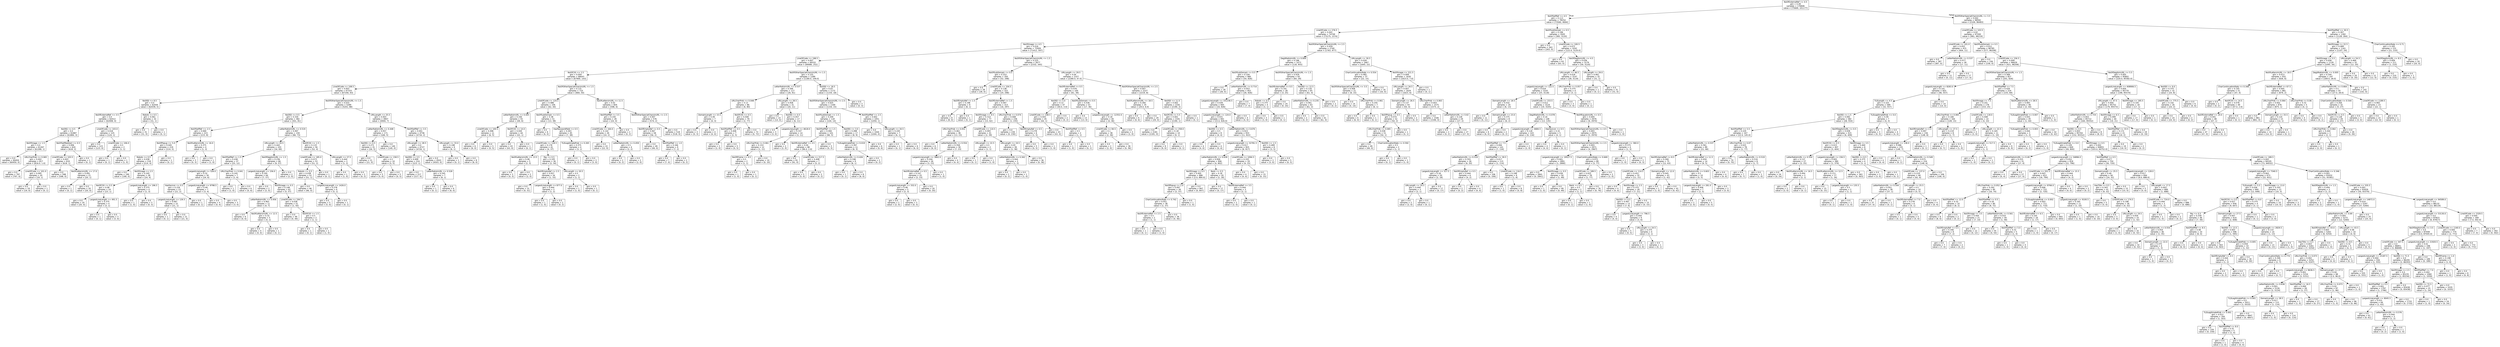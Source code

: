 digraph Tree {
node [shape=box, fontname="helvetica"] ;
edge [fontname="helvetica"] ;
0 [label="NoOfExternalRef <= 4.5\ngini = 0.49\nsamples = 176846\nvalue = [75669, 101177]"] ;
1 [label="NoOfSelfRef <= 4.5\ngini = 0.113\nsamples = 78254\nvalue = [73560, 4694]"] ;
0 -> 1 [labeldistance=2.5, labelangle=45, headlabel="True"] ;
2 [label="LineOfCode <= 276.5\ngini = 0.041\nsamples = 74749\nvalue = [73175, 1574]"] ;
1 -> 2 ;
3 [label="NoOfImage <= 4.5\ngini = 0.016\nsamples = 72009\nvalue = [71412, 597]"] ;
2 -> 3 ;
4 [label="LineOfCode <= 198.5\ngini = 0.007\nsamples = 69332\nvalue = [69080, 252]"] ;
3 -> 4 ;
5 [label="NoOfCSS <= 2.5\ngini = 0.004\nsamples = 68043\nvalue = [67900, 143]"] ;
4 -> 5 ;
6 [label="LineOfCode <= 108.5\ngini = 0.003\nsamples = 67333\nvalue = [67240, 93]"] ;
5 -> 6 ;
7 [label="NoOfJS <= 8.5\ngini = 0.0\nsamples = 62044\nvalue = [62039, 5]"] ;
6 -> 7 ;
8 [label="NoOfExternalRef <= 3.5\ngini = 0.0\nsamples = 62012\nvalue = [62008, 4]"] ;
7 -> 8 ;
9 [label="NoOfJS <= 4.5\ngini = 0.0\nsamples = 61887\nvalue = [61884, 3]"] ;
8 -> 9 ;
10 [label="NoOfImage <= 1.5\ngini = 0.0\nsamples = 61267\nvalue = [61266, 1]"] ;
9 -> 10 ;
11 [label="gini = 0.0\nsamples = 60450\nvalue = [60450, 0]"] ;
10 -> 11 ;
12 [label="URLCharProb <= 0.065\ngini = 0.002\nsamples = 817\nvalue = [816.0, 1.0]"] ;
10 -> 12 ;
13 [label="gini = 0.0\nsamples = 797\nvalue = [797, 0]"] ;
12 -> 13 ;
14 [label="LineOfCode <= 101.0\ngini = 0.095\nsamples = 20\nvalue = [19, 1]"] ;
12 -> 14 ;
15 [label="gini = 0.0\nsamples = 19\nvalue = [19, 0]"] ;
14 -> 15 ;
16 [label="gini = 0.0\nsamples = 1\nvalue = [0, 1]"] ;
14 -> 16 ;
17 [label="NoOfSelfRedirect <= 0.5\ngini = 0.006\nsamples = 620\nvalue = [618, 2]"] ;
9 -> 17 ;
18 [label="LineOfCode <= 103.5\ngini = 0.003\nsamples = 619\nvalue = [618, 1]"] ;
17 -> 18 ;
19 [label="gini = 0.0\nsamples = 598\nvalue = [598, 0]"] ;
18 -> 19 ;
20 [label="NoOfLettersInURL <= 17.0\ngini = 0.091\nsamples = 21\nvalue = [20, 1]"] ;
18 -> 20 ;
21 [label="gini = 0.0\nsamples = 1\nvalue = [0, 1]"] ;
20 -> 21 ;
22 [label="gini = 0.0\nsamples = 20\nvalue = [20, 0]"] ;
20 -> 22 ;
23 [label="gini = 0.0\nsamples = 1\nvalue = [0, 1]"] ;
17 -> 23 ;
24 [label="LineOfCode <= 103.0\ngini = 0.016\nsamples = 125\nvalue = [124, 1]"] ;
8 -> 24 ;
25 [label="gini = 0.0\nsamples = 123\nvalue = [123, 0]"] ;
24 -> 25 ;
26 [label="LineOfCode <= 106.0\ngini = 0.5\nsamples = 2\nvalue = [1, 1]"] ;
24 -> 26 ;
27 [label="gini = 0.0\nsamples = 1\nvalue = [0, 1]"] ;
26 -> 27 ;
28 [label="gini = 0.0\nsamples = 1\nvalue = [1, 0]"] ;
26 -> 28 ;
29 [label="Robots <= 0.5\ngini = 0.061\nsamples = 32\nvalue = [31, 1]"] ;
7 -> 29 ;
30 [label="gini = 0.0\nsamples = 31\nvalue = [31, 0]"] ;
29 -> 30 ;
31 [label="gini = 0.0\nsamples = 1\nvalue = [0, 1]"] ;
29 -> 31 ;
32 [label="NoOfOtherSpecialCharsInURL <= 1.5\ngini = 0.033\nsamples = 5289\nvalue = [5201, 88]"] ;
6 -> 32 ;
33 [label="NoOfJS <= 0.5\ngini = 0.334\nsamples = 382\nvalue = [301, 81]"] ;
32 -> 33 ;
34 [label="NoOfSelfRef <= 2.5\ngini = 0.069\nsamples = 223\nvalue = [215, 8]"] ;
33 -> 34 ;
35 [label="NoOfPopup <= 5.0\ngini = 0.045\nsamples = 219\nvalue = [214, 5]"] ;
34 -> 35 ;
36 [label="Robots <= 0.5\ngini = 0.036\nsamples = 218\nvalue = [214, 4]"] ;
35 -> 36 ;
37 [label="gini = 0.0\nsamples = 190\nvalue = [190, 0]"] ;
36 -> 37 ;
38 [label="NoOfImage <= 2.5\ngini = 0.245\nsamples = 28\nvalue = [24, 4]"] ;
36 -> 38 ;
39 [label="NoOfCSS <= 0.5\ngini = 0.08\nsamples = 24\nvalue = [23, 1]"] ;
38 -> 39 ;
40 [label="gini = 0.0\nsamples = 20\nvalue = [20, 0]"] ;
39 -> 40 ;
41 [label="LargestLineLength <= 491.5\ngini = 0.375\nsamples = 4\nvalue = [3, 1]"] ;
39 -> 41 ;
42 [label="gini = 0.0\nsamples = 1\nvalue = [0, 1]"] ;
41 -> 42 ;
43 [label="gini = 0.0\nsamples = 3\nvalue = [3, 0]"] ;
41 -> 43 ;
44 [label="LargestLineLength <= 196.5\ngini = 0.375\nsamples = 4\nvalue = [1, 3]"] ;
38 -> 44 ;
45 [label="gini = 0.0\nsamples = 1\nvalue = [1, 0]"] ;
44 -> 45 ;
46 [label="gini = 0.0\nsamples = 3\nvalue = [0, 3]"] ;
44 -> 46 ;
47 [label="gini = 0.0\nsamples = 1\nvalue = [0, 1]"] ;
35 -> 47 ;
48 [label="NoOfLettersInURL <= 16.0\ngini = 0.375\nsamples = 4\nvalue = [1, 3]"] ;
34 -> 48 ;
49 [label="gini = 0.0\nsamples = 3\nvalue = [0, 3]"] ;
48 -> 49 ;
50 [label="gini = 0.0\nsamples = 1\nvalue = [1, 0]"] ;
48 -> 50 ;
51 [label="LetterRatioInURL <= 0.519\ngini = 0.497\nsamples = 159\nvalue = [86, 73]"] ;
33 -> 51 ;
52 [label="URLLength <= 20.5\ngini = 0.442\nsamples = 103\nvalue = [34, 69]"] ;
51 -> 52 ;
53 [label="NoOfSelfRef <= 1.5\ngini = 0.438\nsamples = 37\nvalue = [25, 12]"] ;
52 -> 53 ;
54 [label="LargestLineLength <= 526.0\ngini = 0.32\nsamples = 30\nvalue = [24, 6]"] ;
53 -> 54 ;
55 [label="HasFavicon <= 0.5\ngini = 0.159\nsamples = 23\nvalue = [21, 2]"] ;
54 -> 55 ;
56 [label="LargestLineLength <= 126.5\ngini = 0.087\nsamples = 22\nvalue = [21, 1]"] ;
55 -> 56 ;
57 [label="gini = 0.0\nsamples = 1\nvalue = [0, 1]"] ;
56 -> 57 ;
58 [label="gini = 0.0\nsamples = 21\nvalue = [21, 0]"] ;
56 -> 58 ;
59 [label="gini = 0.0\nsamples = 1\nvalue = [0, 1]"] ;
55 -> 59 ;
60 [label="LargestLineLength <= 9798.5\ngini = 0.49\nsamples = 7\nvalue = [3, 4]"] ;
54 -> 60 ;
61 [label="gini = 0.0\nsamples = 4\nvalue = [0, 4]"] ;
60 -> 61 ;
62 [label="gini = 0.0\nsamples = 3\nvalue = [3, 0]"] ;
60 -> 62 ;
63 [label="URLCharProb <= 0.041\ngini = 0.245\nsamples = 7\nvalue = [1, 6]"] ;
53 -> 63 ;
64 [label="gini = 0.0\nsamples = 1\nvalue = [1, 0]"] ;
63 -> 64 ;
65 [label="gini = 0.0\nsamples = 6\nvalue = [0, 6]"] ;
63 -> 65 ;
66 [label="NoOfDegitsInURL <= 1.5\ngini = 0.236\nsamples = 66\nvalue = [9, 57]"] ;
52 -> 66 ;
67 [label="LargestLineLength <= 156.0\ngini = 0.195\nsamples = 64\nvalue = [7, 57]"] ;
66 -> 67 ;
68 [label="gini = 0.0\nsamples = 2\nvalue = [2, 0]"] ;
67 -> 68 ;
69 [label="NoOfImage <= 0.5\ngini = 0.148\nsamples = 62\nvalue = [5, 57]"] ;
67 -> 69 ;
70 [label="LetterRatioInURL <= 0.456\ngini = 0.463\nsamples = 11\nvalue = [4, 7]"] ;
69 -> 70 ;
71 [label="gini = 0.0\nsamples = 6\nvalue = [0, 6]"] ;
70 -> 71 ;
72 [label="NoOfLettersInURL <= 12.5\ngini = 0.32\nsamples = 5\nvalue = [4, 1]"] ;
70 -> 72 ;
73 [label="gini = 0.0\nsamples = 4\nvalue = [4, 0]"] ;
72 -> 73 ;
74 [label="gini = 0.0\nsamples = 1\nvalue = [0, 1]"] ;
72 -> 74 ;
75 [label="LineOfCode <= 194.5\ngini = 0.038\nsamples = 51\nvalue = [1, 50]"] ;
69 -> 75 ;
76 [label="gini = 0.0\nsamples = 49\nvalue = [0, 49]"] ;
75 -> 76 ;
77 [label="NoOfCSS <= 1.5\ngini = 0.5\nsamples = 2\nvalue = [1, 1]"] ;
75 -> 77 ;
78 [label="gini = 0.0\nsamples = 1\nvalue = [0, 1]"] ;
77 -> 78 ;
79 [label="gini = 0.0\nsamples = 1\nvalue = [1, 0]"] ;
77 -> 79 ;
80 [label="gini = 0.0\nsamples = 2\nvalue = [2, 0]"] ;
66 -> 80 ;
81 [label="NoOfCSS <= 1.5\ngini = 0.133\nsamples = 56\nvalue = [52, 4]"] ;
51 -> 81 ;
82 [label="LineOfCode <= 185.0\ngini = 0.073\nsamples = 53\nvalue = [51, 2]"] ;
81 -> 82 ;
83 [label="Robots <= 0.5\ngini = 0.038\nsamples = 52\nvalue = [51, 1]"] ;
82 -> 83 ;
84 [label="gini = 0.0\nsamples = 46\nvalue = [46, 0]"] ;
83 -> 84 ;
85 [label="LargestLineLength <= 1426.0\ngini = 0.278\nsamples = 6\nvalue = [5, 1]"] ;
83 -> 85 ;
86 [label="gini = 0.0\nsamples = 5\nvalue = [5, 0]"] ;
85 -> 86 ;
87 [label="gini = 0.0\nsamples = 1\nvalue = [0, 1]"] ;
85 -> 87 ;
88 [label="gini = 0.0\nsamples = 1\nvalue = [0, 1]"] ;
82 -> 88 ;
89 [label="URLLength <= 27.5\ngini = 0.444\nsamples = 3\nvalue = [1, 2]"] ;
81 -> 89 ;
90 [label="gini = 0.0\nsamples = 1\nvalue = [1, 0]"] ;
89 -> 90 ;
91 [label="gini = 0.0\nsamples = 2\nvalue = [0, 2]"] ;
89 -> 91 ;
92 [label="URLLength <= 25.5\ngini = 0.003\nsamples = 4907\nvalue = [4900, 7]"] ;
32 -> 92 ;
93 [label="LetterRatioInURL <= 0.448\ngini = 0.057\nsamples = 171\nvalue = [166, 5]"] ;
92 -> 93 ;
94 [label="NoOfJS <= 0.5\ngini = 0.271\nsamples = 31\nvalue = [26, 5]"] ;
93 -> 94 ;
95 [label="gini = 0.0\nsamples = 21\nvalue = [21, 0]"] ;
94 -> 95 ;
96 [label="LineOfCode <= 158.5\ngini = 0.5\nsamples = 10\nvalue = [5, 5]"] ;
94 -> 96 ;
97 [label="gini = 0.0\nsamples = 5\nvalue = [5, 0]"] ;
96 -> 97 ;
98 [label="gini = 0.0\nsamples = 5\nvalue = [0, 5]"] ;
96 -> 98 ;
99 [label="gini = 0.0\nsamples = 140\nvalue = [140, 0]"] ;
93 -> 99 ;
100 [label="NoOfSelfRef <= 3.5\ngini = 0.001\nsamples = 4736\nvalue = [4734, 2]"] ;
92 -> 100 ;
101 [label="URLLength <= 28.5\ngini = 0.0\nsamples = 4727\nvalue = [4726, 1]"] ;
100 -> 101 ;
102 [label="NoOfJS <= 3.5\ngini = 0.009\nsamples = 224\nvalue = [223, 1]"] ;
101 -> 102 ;
103 [label="gini = 0.0\nsamples = 217\nvalue = [217, 0]"] ;
102 -> 103 ;
104 [label="LetterRatioInURL <= 0.528\ngini = 0.245\nsamples = 7\nvalue = [6, 1]"] ;
102 -> 104 ;
105 [label="gini = 0.0\nsamples = 1\nvalue = [0, 1]"] ;
104 -> 105 ;
106 [label="gini = 0.0\nsamples = 6\nvalue = [6, 0]"] ;
104 -> 106 ;
107 [label="gini = 0.0\nsamples = 4503\nvalue = [4503, 0]"] ;
101 -> 107 ;
108 [label="URLLength <= 33.0\ngini = 0.198\nsamples = 9\nvalue = [8, 1]"] ;
100 -> 108 ;
109 [label="gini = 0.0\nsamples = 1\nvalue = [0, 1]"] ;
108 -> 109 ;
110 [label="gini = 0.0\nsamples = 8\nvalue = [8, 0]"] ;
108 -> 110 ;
111 [label="NoOfOtherSpecialCharsInURL <= 1.5\ngini = 0.131\nsamples = 710\nvalue = [660, 50]"] ;
5 -> 111 ;
112 [label="LineOfCode <= 124.5\ngini = 0.486\nsamples = 106\nvalue = [62, 44]"] ;
111 -> 112 ;
113 [label="LetterRatioInURL <= 0.445\ngini = 0.194\nsamples = 55\nvalue = [49, 6]"] ;
112 -> 113 ;
114 [label="LineOfCode <= 100.5\ngini = 0.496\nsamples = 11\nvalue = [6, 5]"] ;
113 -> 114 ;
115 [label="gini = 0.0\nsamples = 6\nvalue = [6, 0]"] ;
114 -> 115 ;
116 [label="gini = 0.0\nsamples = 5\nvalue = [0, 5]"] ;
114 -> 116 ;
117 [label="NoOfCSS <= 14.0\ngini = 0.044\nsamples = 44\nvalue = [43, 1]"] ;
113 -> 117 ;
118 [label="gini = 0.0\nsamples = 43\nvalue = [43, 0]"] ;
117 -> 118 ;
119 [label="gini = 0.0\nsamples = 1\nvalue = [0, 1]"] ;
117 -> 119 ;
120 [label="NoOfSubDomain <= 0.5\ngini = 0.38\nsamples = 51\nvalue = [13, 38]"] ;
112 -> 120 ;
121 [label="gini = 0.0\nsamples = 6\nvalue = [6, 0]"] ;
120 -> 121 ;
122 [label="HasPasswordField <= 0.5\ngini = 0.263\nsamples = 45\nvalue = [7, 38]"] ;
120 -> 122 ;
123 [label="LineOfCode <= 128.5\ngini = 0.176\nsamples = 41\nvalue = [4, 37]"] ;
122 -> 123 ;
124 [label="NoOfLettersInURL <= 13.5\ngini = 0.48\nsamples = 5\nvalue = [2, 3]"] ;
123 -> 124 ;
125 [label="gini = 0.0\nsamples = 3\nvalue = [0, 3]"] ;
124 -> 125 ;
126 [label="gini = 0.0\nsamples = 2\nvalue = [2, 0]"] ;
124 -> 126 ;
127 [label="Pay <= 0.5\ngini = 0.105\nsamples = 36\nvalue = [2, 34]"] ;
123 -> 127 ;
128 [label="NoOfEmptyRef <= 2.5\ngini = 0.057\nsamples = 34\nvalue = [1, 33]"] ;
127 -> 128 ;
129 [label="gini = 0.0\nsamples = 31\nvalue = [0, 31]"] ;
128 -> 129 ;
130 [label="LargestLineLength <= 877.0\ngini = 0.444\nsamples = 3\nvalue = [1, 2]"] ;
128 -> 130 ;
131 [label="gini = 0.0\nsamples = 1\nvalue = [1, 0]"] ;
130 -> 131 ;
132 [label="gini = 0.0\nsamples = 2\nvalue = [0, 2]"] ;
130 -> 132 ;
133 [label="URLLength <= 20.5\ngini = 0.5\nsamples = 2\nvalue = [1, 1]"] ;
127 -> 133 ;
134 [label="gini = 0.0\nsamples = 1\nvalue = [1, 0]"] ;
133 -> 134 ;
135 [label="gini = 0.0\nsamples = 1\nvalue = [0, 1]"] ;
133 -> 135 ;
136 [label="TLDLegitimateProb <= 0.265\ngini = 0.375\nsamples = 4\nvalue = [3, 1]"] ;
122 -> 136 ;
137 [label="gini = 0.0\nsamples = 1\nvalue = [0, 1]"] ;
136 -> 137 ;
138 [label="gini = 0.0\nsamples = 3\nvalue = [3, 0]"] ;
136 -> 138 ;
139 [label="NoOfLettersInURL <= 11.5\ngini = 0.02\nsamples = 604\nvalue = [598, 6]"] ;
111 -> 139 ;
140 [label="NoOfSelfRef <= 3.5\ngini = 0.245\nsamples = 28\nvalue = [24, 4]"] ;
139 -> 140 ;
141 [label="LineOfCode <= 164.0\ngini = 0.142\nsamples = 26\nvalue = [24, 2]"] ;
140 -> 141 ;
142 [label="gini = 0.0\nsamples = 22\nvalue = [22, 0]"] ;
141 -> 142 ;
143 [label="LetterRatioInURL <= 0.459\ngini = 0.5\nsamples = 4\nvalue = [2, 2]"] ;
141 -> 143 ;
144 [label="gini = 0.0\nsamples = 2\nvalue = [0, 2]"] ;
143 -> 144 ;
145 [label="gini = 0.0\nsamples = 2\nvalue = [2, 0]"] ;
143 -> 145 ;
146 [label="gini = 0.0\nsamples = 2\nvalue = [0, 2]"] ;
140 -> 146 ;
147 [label="NoOfOtherSpecialCharsInURL <= 2.5\ngini = 0.007\nsamples = 576\nvalue = [574, 2]"] ;
139 -> 147 ;
148 [label="NoOfEmptyRef <= 0.5\ngini = 0.067\nsamples = 58\nvalue = [56, 2]"] ;
147 -> 148 ;
149 [label="gini = 0.0\nsamples = 49\nvalue = [49, 0]"] ;
148 -> 149 ;
150 [label="NoOfSelfRef <= 1.0\ngini = 0.346\nsamples = 9\nvalue = [7, 2]"] ;
148 -> 150 ;
151 [label="gini = 0.0\nsamples = 7\nvalue = [7, 0]"] ;
150 -> 151 ;
152 [label="gini = 0.0\nsamples = 2\nvalue = [0, 2]"] ;
150 -> 152 ;
153 [label="gini = 0.0\nsamples = 518\nvalue = [518, 0]"] ;
147 -> 153 ;
154 [label="NoOfOtherSpecialCharsInURL <= 1.5\ngini = 0.155\nsamples = 1289\nvalue = [1180.0, 109.0]"] ;
4 -> 154 ;
155 [label="LetterRatioInURL <= 0.537\ngini = 0.346\nsamples = 117\nvalue = [26, 91]"] ;
154 -> 155 ;
156 [label="URLCharProb <= 0.048\ngini = 0.13\nsamples = 86\nvalue = [6, 80]"] ;
155 -> 156 ;
157 [label="DomainLength <= 15.5\ngini = 0.49\nsamples = 7\nvalue = [4, 3]"] ;
156 -> 157 ;
158 [label="gini = 0.0\nsamples = 3\nvalue = [0, 3]"] ;
157 -> 158 ;
159 [label="gini = 0.0\nsamples = 4\nvalue = [4, 0]"] ;
157 -> 159 ;
160 [label="NoOfCSS <= 0.5\ngini = 0.049\nsamples = 79\nvalue = [2, 77]"] ;
156 -> 160 ;
161 [label="NoOfSelfRef <= 0.5\ngini = 0.408\nsamples = 7\nvalue = [2, 5]"] ;
160 -> 161 ;
162 [label="gini = 0.0\nsamples = 2\nvalue = [2, 0]"] ;
161 -> 162 ;
163 [label="gini = 0.0\nsamples = 5\nvalue = [0, 5]"] ;
161 -> 163 ;
164 [label="gini = 0.0\nsamples = 72\nvalue = [0, 72]"] ;
160 -> 164 ;
165 [label="URLLength <= 28.5\ngini = 0.458\nsamples = 31\nvalue = [20, 11]"] ;
155 -> 165 ;
166 [label="gini = 0.0\nsamples = 14\nvalue = [14, 0]"] ;
165 -> 166 ;
167 [label="NoOfJS <= 0.5\ngini = 0.457\nsamples = 17\nvalue = [6, 11]"] ;
165 -> 167 ;
168 [label="gini = 0.0\nsamples = 3\nvalue = [3, 0]"] ;
167 -> 168 ;
169 [label="LargestLineLength <= 4618.0\ngini = 0.337\nsamples = 14\nvalue = [3, 11]"] ;
167 -> 169 ;
170 [label="URLCharProb <= 0.061\ngini = 0.153\nsamples = 12\nvalue = [1, 11]"] ;
169 -> 170 ;
171 [label="NoOfiFrame <= 0.5\ngini = 0.5\nsamples = 2\nvalue = [1, 1]"] ;
170 -> 171 ;
172 [label="gini = 0.0\nsamples = 1\nvalue = [1, 0]"] ;
171 -> 172 ;
173 [label="gini = 0.0\nsamples = 1\nvalue = [0, 1]"] ;
171 -> 173 ;
174 [label="gini = 0.0\nsamples = 10\nvalue = [0, 10]"] ;
170 -> 174 ;
175 [label="gini = 0.0\nsamples = 2\nvalue = [2, 0]"] ;
169 -> 175 ;
176 [label="NoOfJS <= 18.5\ngini = 0.03\nsamples = 1172\nvalue = [1154, 18]"] ;
154 -> 176 ;
177 [label="NoOfOtherSpecialCharsInURL <= 2.5\ngini = 0.025\nsamples = 1169\nvalue = [1154, 15]"] ;
176 -> 177 ;
178 [label="NoOfSubDomain <= 1.5\ngini = 0.209\nsamples = 118\nvalue = [104, 14]"] ;
177 -> 178 ;
179 [label="NoOfSelfRef <= 1.5\ngini = 0.094\nsamples = 101\nvalue = [96, 5]"] ;
178 -> 179 ;
180 [label="NoOfExternalRef <= 3.5\ngini = 0.04\nsamples = 98\nvalue = [96.0, 2.0]"] ;
179 -> 180 ;
181 [label="gini = 0.0\nsamples = 91\nvalue = [91, 0]"] ;
180 -> 181 ;
182 [label="LineOfCode <= 217.5\ngini = 0.408\nsamples = 7\nvalue = [5, 2]"] ;
180 -> 182 ;
183 [label="gini = 0.0\nsamples = 5\nvalue = [5, 0]"] ;
182 -> 183 ;
184 [label="gini = 0.0\nsamples = 2\nvalue = [0, 2]"] ;
182 -> 184 ;
185 [label="gini = 0.0\nsamples = 3\nvalue = [0, 3]"] ;
179 -> 185 ;
186 [label="NoOfJS <= 3.0\ngini = 0.498\nsamples = 17\nvalue = [8, 9]"] ;
178 -> 186 ;
187 [label="TLDLegitimateProb <= 0.019\ngini = 0.397\nsamples = 11\nvalue = [8, 3]"] ;
186 -> 187 ;
188 [label="LetterRatioInURL <= 0.426\ngini = 0.198\nsamples = 9\nvalue = [8, 1]"] ;
187 -> 188 ;
189 [label="gini = 0.0\nsamples = 1\nvalue = [0, 1]"] ;
188 -> 189 ;
190 [label="gini = 0.0\nsamples = 8\nvalue = [8, 0]"] ;
188 -> 190 ;
191 [label="gini = 0.0\nsamples = 2\nvalue = [0, 2]"] ;
187 -> 191 ;
192 [label="gini = 0.0\nsamples = 6\nvalue = [0, 6]"] ;
186 -> 192 ;
193 [label="NoOfSelfRef <= 2.5\ngini = 0.002\nsamples = 1051\nvalue = [1050, 1]"] ;
177 -> 193 ;
194 [label="gini = 0.0\nsamples = 1044\nvalue = [1044, 0]"] ;
193 -> 194 ;
195 [label="URLLength <= 34.5\ngini = 0.245\nsamples = 7\nvalue = [6, 1]"] ;
193 -> 195 ;
196 [label="gini = 0.0\nsamples = 1\nvalue = [0, 1]"] ;
195 -> 196 ;
197 [label="gini = 0.0\nsamples = 6\nvalue = [6, 0]"] ;
195 -> 197 ;
198 [label="gini = 0.0\nsamples = 3\nvalue = [0, 3]"] ;
176 -> 198 ;
199 [label="NoOfOtherSpecialCharsInURL <= 1.5\ngini = 0.225\nsamples = 2677\nvalue = [2332, 345]"] ;
3 -> 199 ;
200 [label="NoOfSubDomain <= 0.5\ngini = 0.253\nsamples = 350\nvalue = [52, 298]"] ;
199 -> 200 ;
201 [label="gini = 0.0\nsamples = 28\nvalue = [28, 0]"] ;
200 -> 201 ;
202 [label="LineOfCode <= 104.5\ngini = 0.138\nsamples = 322\nvalue = [24, 298]"] ;
200 -> 202 ;
203 [label="NoOfEmptyRef <= 1.5\ngini = 0.198\nsamples = 9\nvalue = [8, 1]"] ;
202 -> 203 ;
204 [label="gini = 0.0\nsamples = 8\nvalue = [8, 0]"] ;
203 -> 204 ;
205 [label="gini = 0.0\nsamples = 1\nvalue = [0, 1]"] ;
203 -> 205 ;
206 [label="NoOfExternalRef <= 1.5\ngini = 0.097\nsamples = 313\nvalue = [16, 297]"] ;
202 -> 206 ;
207 [label="NoOfImage <= 9.5\ngini = 0.314\nsamples = 77\nvalue = [15, 62]"] ;
206 -> 207 ;
208 [label="URLCharProb <= 0.052\ngini = 0.461\nsamples = 36\nvalue = [13, 23]"] ;
207 -> 208 ;
209 [label="gini = 0.0\nsamples = 6\nvalue = [6, 0]"] ;
208 -> 209 ;
210 [label="LetterRatioInURL <= 0.554\ngini = 0.358\nsamples = 30\nvalue = [7, 23]"] ;
208 -> 210 ;
211 [label="LargestLineLength <= 3862.0\ngini = 0.204\nsamples = 26\nvalue = [3, 23]"] ;
210 -> 211 ;
212 [label="NoOfExternalRef <= 0.5\ngini = 0.147\nsamples = 25\nvalue = [2, 23]"] ;
211 -> 212 ;
213 [label="LargestLineLength <= 332.0\ngini = 0.48\nsamples = 5\nvalue = [2, 3]"] ;
212 -> 213 ;
214 [label="gini = 0.0\nsamples = 2\nvalue = [2, 0]"] ;
213 -> 214 ;
215 [label="gini = 0.0\nsamples = 3\nvalue = [0, 3]"] ;
213 -> 215 ;
216 [label="gini = 0.0\nsamples = 20\nvalue = [0, 20]"] ;
212 -> 216 ;
217 [label="gini = 0.0\nsamples = 1\nvalue = [1, 0]"] ;
211 -> 217 ;
218 [label="gini = 0.0\nsamples = 4\nvalue = [4, 0]"] ;
210 -> 218 ;
219 [label="LineOfCode <= 110.5\ngini = 0.093\nsamples = 41\nvalue = [2, 39]"] ;
207 -> 219 ;
220 [label="URLLength <= 22.5\ngini = 0.5\nsamples = 2\nvalue = [1, 1]"] ;
219 -> 220 ;
221 [label="gini = 0.0\nsamples = 1\nvalue = [0, 1]"] ;
220 -> 221 ;
222 [label="gini = 0.0\nsamples = 1\nvalue = [1, 0]"] ;
220 -> 222 ;
223 [label="URLLength <= 19.5\ngini = 0.05\nsamples = 39\nvalue = [1, 38]"] ;
219 -> 223 ;
224 [label="LetterRatioInURL <= 0.342\ngini = 0.444\nsamples = 3\nvalue = [1, 2]"] ;
223 -> 224 ;
225 [label="gini = 0.0\nsamples = 2\nvalue = [0, 2]"] ;
224 -> 225 ;
226 [label="gini = 0.0\nsamples = 1\nvalue = [1, 0]"] ;
224 -> 226 ;
227 [label="gini = 0.0\nsamples = 36\nvalue = [0, 36]"] ;
223 -> 227 ;
228 [label="URLCharProb <= 0.074\ngini = 0.008\nsamples = 236\nvalue = [1, 235]"] ;
206 -> 228 ;
229 [label="gini = 0.0\nsamples = 230\nvalue = [0, 230]"] ;
228 -> 229 ;
230 [label="NoOfEmptyRef <= 0.5\ngini = 0.278\nsamples = 6\nvalue = [1, 5]"] ;
228 -> 230 ;
231 [label="gini = 0.0\nsamples = 5\nvalue = [0, 5]"] ;
230 -> 231 ;
232 [label="gini = 0.0\nsamples = 1\nvalue = [1, 0]"] ;
230 -> 232 ;
233 [label="URLLength <= 29.5\ngini = 0.04\nsamples = 2327\nvalue = [2280.0, 47.0]"] ;
199 -> 233 ;
234 [label="NoOfExternalRef <= 0.5\ngini = 0.476\nsamples = 100\nvalue = [61, 39]"] ;
233 -> 234 ;
235 [label="NoOfJS <= 5.0\ngini = 0.12\nsamples = 47\nvalue = [44.0, 3.0]"] ;
234 -> 235 ;
236 [label="LineOfCode <= 248.5\ngini = 0.043\nsamples = 45\nvalue = [44, 1]"] ;
235 -> 236 ;
237 [label="gini = 0.0\nsamples = 43\nvalue = [43, 0]"] ;
236 -> 237 ;
238 [label="NoOfSelfRef <= 0.5\ngini = 0.5\nsamples = 2\nvalue = [1, 1]"] ;
236 -> 238 ;
239 [label="gini = 0.0\nsamples = 1\nvalue = [1, 0]"] ;
238 -> 239 ;
240 [label="gini = 0.0\nsamples = 1\nvalue = [0, 1]"] ;
238 -> 240 ;
241 [label="gini = 0.0\nsamples = 2\nvalue = [0, 2]"] ;
235 -> 241 ;
242 [label="NoOfSubDomain <= 0.5\ngini = 0.436\nsamples = 53\nvalue = [17, 36]"] ;
234 -> 242 ;
243 [label="gini = 0.0\nsamples = 13\nvalue = [13, 0]"] ;
242 -> 243 ;
244 [label="LargestLineLength <= 12352.0\ngini = 0.18\nsamples = 40\nvalue = [4, 36]"] ;
242 -> 244 ;
245 [label="LineOfCode <= 94.5\ngini = 0.1\nsamples = 38\nvalue = [2, 36]"] ;
244 -> 245 ;
246 [label="gini = 0.0\nsamples = 2\nvalue = [2, 0]"] ;
245 -> 246 ;
247 [label="gini = 0.0\nsamples = 36\nvalue = [0, 36]"] ;
245 -> 247 ;
248 [label="gini = 0.0\nsamples = 2\nvalue = [2, 0]"] ;
244 -> 248 ;
249 [label="NoOfOtherSpecialCharsInURL <= 2.5\ngini = 0.007\nsamples = 2227\nvalue = [2219, 8]"] ;
233 -> 249 ;
250 [label="NoOfLettersInURL <= 18.5\ngini = 0.284\nsamples = 35\nvalue = [29.0, 6.0]"] ;
249 -> 250 ;
251 [label="gini = 0.0\nsamples = 6\nvalue = [0, 6]"] ;
250 -> 251 ;
252 [label="gini = 0.0\nsamples = 29\nvalue = [29, 0]"] ;
250 -> 252 ;
253 [label="NoOfJS <= 11.5\ngini = 0.002\nsamples = 2192\nvalue = [2190, 2]"] ;
249 -> 253 ;
254 [label="NoOfCSS <= 5.5\ngini = 0.001\nsamples = 2191\nvalue = [2190, 1]"] ;
253 -> 254 ;
255 [label="gini = 0.0\nsamples = 2181\nvalue = [2181, 0]"] ;
254 -> 255 ;
256 [label="LineOfCode <= 258.0\ngini = 0.18\nsamples = 10\nvalue = [9, 1]"] ;
254 -> 256 ;
257 [label="gini = 0.0\nsamples = 9\nvalue = [9, 0]"] ;
256 -> 257 ;
258 [label="gini = 0.0\nsamples = 1\nvalue = [0, 1]"] ;
256 -> 258 ;
259 [label="gini = 0.0\nsamples = 1\nvalue = [0, 1]"] ;
253 -> 259 ;
260 [label="NoOfOtherSpecialCharsInURL <= 2.5\ngini = 0.459\nsamples = 2740\nvalue = [1763, 977]"] ;
2 -> 260 ;
261 [label="DegitRatioInURL <= 0.009\ngini = 0.196\nsamples = 1073\nvalue = [118, 955]"] ;
260 -> 261 ;
262 [label="NoOfSubDomain <= 0.5\ngini = 0.104\nsamples = 980\nvalue = [54, 926]"] ;
261 -> 262 ;
263 [label="gini = 0.0\nsamples = 28\nvalue = [28, 0]"] ;
262 -> 263 ;
264 [label="LetterRatioInURL <= 0.714\ngini = 0.053\nsamples = 952\nvalue = [26, 926]"] ;
262 -> 264 ;
265 [label="LargestLineLength <= 331236.5\ngini = 0.039\nsamples = 945\nvalue = [19, 926]"] ;
264 -> 265 ;
266 [label="LargestLineLength <= 124.0\ngini = 0.031\nsamples = 941\nvalue = [15.0, 926.0]"] ;
265 -> 266 ;
267 [label="NoOfJS <= 0.5\ngini = 0.5\nsamples = 8\nvalue = [4, 4]"] ;
266 -> 267 ;
268 [label="gini = 0.0\nsamples = 4\nvalue = [4, 0]"] ;
267 -> 268 ;
269 [label="gini = 0.0\nsamples = 4\nvalue = [0, 4]"] ;
267 -> 269 ;
270 [label="LetterRatioInURL <= 0.676\ngini = 0.023\nsamples = 933\nvalue = [11, 922]"] ;
266 -> 270 ;
271 [label="LargestLineLength <= 32781.5\ngini = 0.017\nsamples = 925\nvalue = [8, 917]"] ;
270 -> 271 ;
272 [label="LetterRatioInURL <= 0.639\ngini = 0.009\nsamples = 906\nvalue = [4, 902]"] ;
271 -> 272 ;
273 [label="NoOfImage <= 0.5\ngini = 0.005\nsamples = 886\nvalue = [2.0, 884.0]"] ;
272 -> 273 ;
274 [label="NoOfPopup <= 2.0\ngini = 0.097\nsamples = 39\nvalue = [2, 37]"] ;
273 -> 274 ;
275 [label="CharContinuationRate <= 0.742\ngini = 0.051\nsamples = 38\nvalue = [1, 37]"] ;
274 -> 275 ;
276 [label="NoOfExternalRef <= 2.5\ngini = 0.5\nsamples = 2\nvalue = [1, 1]"] ;
275 -> 276 ;
277 [label="gini = 0.0\nsamples = 1\nvalue = [0, 1]"] ;
276 -> 277 ;
278 [label="gini = 0.0\nsamples = 1\nvalue = [1, 0]"] ;
276 -> 278 ;
279 [label="gini = 0.0\nsamples = 36\nvalue = [0, 36]"] ;
275 -> 279 ;
280 [label="gini = 0.0\nsamples = 1\nvalue = [1, 0]"] ;
274 -> 280 ;
281 [label="gini = 0.0\nsamples = 847\nvalue = [0, 847]"] ;
273 -> 281 ;
282 [label="Bank <= 0.5\ngini = 0.18\nsamples = 20\nvalue = [2, 18]"] ;
272 -> 282 ;
283 [label="gini = 0.0\nsamples = 17\nvalue = [0, 17]"] ;
282 -> 283 ;
284 [label="NoOfExternalRef <= 3.5\ngini = 0.444\nsamples = 3\nvalue = [2, 1]"] ;
282 -> 284 ;
285 [label="gini = 0.0\nsamples = 2\nvalue = [2, 0]"] ;
284 -> 285 ;
286 [label="gini = 0.0\nsamples = 1\nvalue = [0, 1]"] ;
284 -> 286 ;
287 [label="LineOfCode <= 1094.5\ngini = 0.332\nsamples = 19\nvalue = [4, 15]"] ;
271 -> 287 ;
288 [label="gini = 0.0\nsamples = 4\nvalue = [4, 0]"] ;
287 -> 288 ;
289 [label="gini = 0.0\nsamples = 15\nvalue = [0, 15]"] ;
287 -> 289 ;
290 [label="NoOfJS <= 1.5\ngini = 0.469\nsamples = 8\nvalue = [3, 5]"] ;
270 -> 290 ;
291 [label="gini = 0.0\nsamples = 3\nvalue = [3, 0]"] ;
290 -> 291 ;
292 [label="gini = 0.0\nsamples = 5\nvalue = [0, 5]"] ;
290 -> 292 ;
293 [label="gini = 0.0\nsamples = 4\nvalue = [4, 0]"] ;
265 -> 293 ;
294 [label="gini = 0.0\nsamples = 7\nvalue = [7, 0]"] ;
264 -> 294 ;
295 [label="NoOfOtherSpecialCharsInURL <= 1.5\ngini = 0.429\nsamples = 93\nvalue = [64, 29]"] ;
261 -> 295 ;
296 [label="NoOfExternalRef <= 0.5\ngini = 0.191\nsamples = 28\nvalue = [3, 25]"] ;
295 -> 296 ;
297 [label="Robots <= 0.5\ngini = 0.375\nsamples = 4\nvalue = [3, 1]"] ;
296 -> 297 ;
298 [label="gini = 0.0\nsamples = 3\nvalue = [3, 0]"] ;
297 -> 298 ;
299 [label="gini = 0.0\nsamples = 1\nvalue = [0, 1]"] ;
297 -> 299 ;
300 [label="gini = 0.0\nsamples = 24\nvalue = [0, 24]"] ;
296 -> 300 ;
301 [label="NoOfJS <= 12.5\ngini = 0.116\nsamples = 65\nvalue = [61, 4]"] ;
295 -> 301 ;
302 [label="LetterRatioInURL <= 0.235\ngini = 0.061\nsamples = 63\nvalue = [61, 2]"] ;
301 -> 302 ;
303 [label="gini = 0.0\nsamples = 2\nvalue = [0, 2]"] ;
302 -> 303 ;
304 [label="gini = 0.0\nsamples = 61\nvalue = [61, 0]"] ;
302 -> 304 ;
305 [label="gini = 0.0\nsamples = 2\nvalue = [0, 2]"] ;
301 -> 305 ;
306 [label="URLLength <= 30.5\ngini = 0.026\nsamples = 1667\nvalue = [1645, 22]"] ;
260 -> 306 ;
307 [label="CharContinuationRate <= 0.554\ngini = 0.482\nsamples = 37\nvalue = [22, 15]"] ;
306 -> 307 ;
308 [label="NoOfOtherSpecialCharsInURL <= 3.5\ngini = 0.408\nsamples = 21\nvalue = [6, 15]"] ;
307 -> 308 ;
309 [label="gini = 0.0\nsamples = 14\nvalue = [0, 14]"] ;
308 -> 309 ;
310 [label="URLCharProb <= 0.061\ngini = 0.245\nsamples = 7\nvalue = [6, 1]"] ;
308 -> 310 ;
311 [label="gini = 0.0\nsamples = 6\nvalue = [6, 0]"] ;
310 -> 311 ;
312 [label="gini = 0.0\nsamples = 1\nvalue = [0, 1]"] ;
310 -> 312 ;
313 [label="gini = 0.0\nsamples = 16\nvalue = [16, 0]"] ;
307 -> 313 ;
314 [label="NoOfImage <= 221.5\ngini = 0.009\nsamples = 1630\nvalue = [1623.0, 7.0]"] ;
306 -> 314 ;
315 [label="URLLength <= 34.5\ngini = 0.007\nsamples = 1629\nvalue = [1623, 6]"] ;
314 -> 315 ;
316 [label="DomainLength <= 26.5\ngini = 0.137\nsamples = 54\nvalue = [50, 4]"] ;
315 -> 316 ;
317 [label="NoOfPopup <= 0.5\ngini = 0.074\nsamples = 52\nvalue = [50, 2]"] ;
316 -> 317 ;
318 [label="URLCharProb <= 0.065\ngini = 0.038\nsamples = 51\nvalue = [50, 1]"] ;
317 -> 318 ;
319 [label="gini = 0.0\nsamples = 49\nvalue = [49, 0]"] ;
318 -> 319 ;
320 [label="CharContinuationRate <= 0.592\ngini = 0.5\nsamples = 2\nvalue = [1, 1]"] ;
318 -> 320 ;
321 [label="gini = 0.0\nsamples = 1\nvalue = [0, 1]"] ;
320 -> 321 ;
322 [label="gini = 0.0\nsamples = 1\nvalue = [1, 0]"] ;
320 -> 322 ;
323 [label="gini = 0.0\nsamples = 1\nvalue = [0, 1]"] ;
317 -> 323 ;
324 [label="gini = 0.0\nsamples = 2\nvalue = [0, 2]"] ;
316 -> 324 ;
325 [label="URLCharProb <= 0.063\ngini = 0.003\nsamples = 1575\nvalue = [1573, 2]"] ;
315 -> 325 ;
326 [label="gini = 0.0\nsamples = 1546\nvalue = [1546, 0]"] ;
325 -> 326 ;
327 [label="LetterRatioInURL <= 0.62\ngini = 0.128\nsamples = 29\nvalue = [27, 2]"] ;
325 -> 327 ;
328 [label="gini = 0.0\nsamples = 2\nvalue = [0, 2]"] ;
327 -> 328 ;
329 [label="gini = 0.0\nsamples = 27\nvalue = [27, 0]"] ;
327 -> 329 ;
330 [label="gini = 0.0\nsamples = 1\nvalue = [0, 1]"] ;
314 -> 330 ;
331 [label="NoOfSubDomain <= 0.5\ngini = 0.196\nsamples = 3505\nvalue = [385, 3120]"] ;
1 -> 331 ;
332 [label="gini = 0.0\nsamples = 263\nvalue = [263, 0]"] ;
331 -> 332 ;
333 [label="LineOfCode <= 100.5\ngini = 0.072\nsamples = 3242\nvalue = [122.0, 3120.0]"] ;
331 -> 333 ;
334 [label="gini = 0.0\nsamples = 63\nvalue = [63, 0]"] ;
333 -> 334 ;
335 [label="NoOfDegitsInURL <= 4.5\ngini = 0.036\nsamples = 3179\nvalue = [59, 3120]"] ;
333 -> 335 ;
336 [label="URLLength <= 46.5\ngini = 0.018\nsamples = 3147\nvalue = [28, 3119]"] ;
335 -> 336 ;
337 [label="LargestLineLength <= 122.5\ngini = 0.016\nsamples = 3143\nvalue = [25, 3118]"] ;
336 -> 337 ;
338 [label="DomainLength <= 18.5\ngini = 0.432\nsamples = 19\nvalue = [6, 13]"] ;
337 -> 338 ;
339 [label="gini = 0.0\nsamples = 11\nvalue = [0, 11]"] ;
338 -> 339 ;
340 [label="DomainLength <= 23.0\ngini = 0.375\nsamples = 8\nvalue = [6, 2]"] ;
338 -> 340 ;
341 [label="gini = 0.0\nsamples = 6\nvalue = [6, 0]"] ;
340 -> 341 ;
342 [label="gini = 0.0\nsamples = 2\nvalue = [0, 2]"] ;
340 -> 342 ;
343 [label="LineOfCode <= 153.5\ngini = 0.012\nsamples = 3124\nvalue = [19, 3105]"] ;
337 -> 343 ;
344 [label="DegitRatioInURL <= 0.078\ngini = 0.16\nsamples = 148\nvalue = [13, 135]"] ;
343 -> 344 ;
345 [label="LargestLineLength <= 4684.5\ngini = 0.118\nsamples = 143\nvalue = [9, 134]"] ;
344 -> 345 ;
346 [label="NoOfSelfRef <= 7.5\ngini = 0.094\nsamples = 141\nvalue = [7, 134]"] ;
345 -> 346 ;
347 [label="LetterRatioInURL <= 0.519\ngini = 0.355\nsamples = 26\nvalue = [6, 20]"] ;
346 -> 347 ;
348 [label="LargestLineLength <= 317.5\ngini = 0.18\nsamples = 20\nvalue = [2, 18]"] ;
347 -> 348 ;
349 [label="URLLength <= 24.5\ngini = 0.444\nsamples = 3\nvalue = [2, 1]"] ;
348 -> 349 ;
350 [label="gini = 0.0\nsamples = 2\nvalue = [2, 0]"] ;
349 -> 350 ;
351 [label="gini = 0.0\nsamples = 1\nvalue = [0, 1]"] ;
349 -> 351 ;
352 [label="gini = 0.0\nsamples = 17\nvalue = [0, 17]"] ;
348 -> 352 ;
353 [label="NoOfEmptyRef <= 0.5\ngini = 0.444\nsamples = 6\nvalue = [4, 2]"] ;
347 -> 353 ;
354 [label="gini = 0.0\nsamples = 2\nvalue = [0, 2]"] ;
353 -> 354 ;
355 [label="gini = 0.0\nsamples = 4\nvalue = [4, 0]"] ;
353 -> 355 ;
356 [label="NoOfSelfRef <= 39.5\ngini = 0.017\nsamples = 115\nvalue = [1, 114]"] ;
346 -> 356 ;
357 [label="gini = 0.0\nsamples = 106\nvalue = [0, 106]"] ;
356 -> 357 ;
358 [label="LineOfCode <= 116.5\ngini = 0.198\nsamples = 9\nvalue = [1, 8]"] ;
356 -> 358 ;
359 [label="gini = 0.0\nsamples = 1\nvalue = [1, 0]"] ;
358 -> 359 ;
360 [label="gini = 0.0\nsamples = 8\nvalue = [0, 8]"] ;
358 -> 360 ;
361 [label="gini = 0.0\nsamples = 2\nvalue = [2, 0]"] ;
345 -> 361 ;
362 [label="HasFavicon <= 0.5\ngini = 0.32\nsamples = 5\nvalue = [4, 1]"] ;
344 -> 362 ;
363 [label="gini = 0.0\nsamples = 4\nvalue = [4, 0]"] ;
362 -> 363 ;
364 [label="gini = 0.0\nsamples = 1\nvalue = [0, 1]"] ;
362 -> 364 ;
365 [label="NoOfEqualsInURL <= 0.5\ngini = 0.004\nsamples = 2976\nvalue = [6, 2970]"] ;
343 -> 365 ;
366 [label="NoOfOtherSpecialCharsInURL <= 4.5\ngini = 0.003\nsamples = 2975\nvalue = [5, 2970]"] ;
365 -> 366 ;
367 [label="NoOfOtherSpecialCharsInURL <= 2.5\ngini = 0.003\nsamples = 2971\nvalue = [4, 2967]"] ;
366 -> 367 ;
368 [label="LargestLineLength <= 19527.5\ngini = 0.001\nsamples = 2891\nvalue = [1, 2890]"] ;
367 -> 368 ;
369 [label="gini = 0.0\nsamples = 2841\nvalue = [0, 2841]"] ;
368 -> 369 ;
370 [label="NoOfImage <= 0.5\ngini = 0.039\nsamples = 50\nvalue = [1, 49]"] ;
368 -> 370 ;
371 [label="gini = 0.0\nsamples = 1\nvalue = [1, 0]"] ;
370 -> 371 ;
372 [label="gini = 0.0\nsamples = 49\nvalue = [0, 49]"] ;
370 -> 372 ;
373 [label="CharContinuationRate <= 0.669\ngini = 0.072\nsamples = 80\nvalue = [3, 77]"] ;
367 -> 373 ;
374 [label="LineOfCode <= 189.5\ngini = 0.025\nsamples = 78\nvalue = [1, 77]"] ;
373 -> 374 ;
375 [label="Bank <= 0.5\ngini = 0.5\nsamples = 2\nvalue = [1, 1]"] ;
374 -> 375 ;
376 [label="gini = 0.0\nsamples = 1\nvalue = [0, 1]"] ;
375 -> 376 ;
377 [label="gini = 0.0\nsamples = 1\nvalue = [1, 0]"] ;
375 -> 377 ;
378 [label="gini = 0.0\nsamples = 76\nvalue = [0, 76]"] ;
374 -> 378 ;
379 [label="gini = 0.0\nsamples = 2\nvalue = [2, 0]"] ;
373 -> 379 ;
380 [label="LargestLineLength <= 360.0\ngini = 0.375\nsamples = 4\nvalue = [1, 3]"] ;
366 -> 380 ;
381 [label="gini = 0.0\nsamples = 1\nvalue = [1, 0]"] ;
380 -> 381 ;
382 [label="gini = 0.0\nsamples = 3\nvalue = [0, 3]"] ;
380 -> 382 ;
383 [label="gini = 0.0\nsamples = 1\nvalue = [1, 0]"] ;
365 -> 383 ;
384 [label="URLCharProb <= 0.057\ngini = 0.375\nsamples = 4\nvalue = [3, 1]"] ;
336 -> 384 ;
385 [label="gini = 0.0\nsamples = 3\nvalue = [3, 0]"] ;
384 -> 385 ;
386 [label="gini = 0.0\nsamples = 1\nvalue = [0, 1]"] ;
384 -> 386 ;
387 [label="URLLength <= 29.0\ngini = 0.061\nsamples = 32\nvalue = [31, 1]"] ;
335 -> 387 ;
388 [label="gini = 0.0\nsamples = 1\nvalue = [0, 1]"] ;
387 -> 388 ;
389 [label="gini = 0.0\nsamples = 31\nvalue = [31, 0]"] ;
387 -> 389 ;
390 [label="NoOfOtherSpecialCharsInURL <= 3.5\ngini = 0.042\nsamples = 98592\nvalue = [2109, 96483]"] ;
0 -> 390 [labeldistance=2.5, labelangle=-45, headlabel="False"] ;
391 [label="LineOfCode <= 103.5\ngini = 0.02\nsamples = 97200\nvalue = [981, 96219]"] ;
390 -> 391 ;
392 [label="LineOfCode <= 101.0\ngini = 0.052\nsamples = 415\nvalue = [404, 11]"] ;
391 -> 392 ;
393 [label="gini = 0.0\nsamples = 387\nvalue = [387, 0]"] ;
392 -> 393 ;
394 [label="LetterRatioInURL <= 0.537\ngini = 0.477\nsamples = 28\nvalue = [17, 11]"] ;
392 -> 394 ;
395 [label="gini = 0.0\nsamples = 11\nvalue = [0, 11]"] ;
394 -> 395 ;
396 [label="gini = 0.0\nsamples = 17\nvalue = [17, 0]"] ;
394 -> 396 ;
397 [label="NoOfSubDomain <= 0.5\ngini = 0.012\nsamples = 96785\nvalue = [577, 96208]"] ;
391 -> 397 ;
398 [label="gini = 0.0\nsamples = 156\nvalue = [156, 0]"] ;
397 -> 398 ;
399 [label="LineOfCode <= 156.5\ngini = 0.009\nsamples = 96629\nvalue = [421, 96208]"] ;
397 -> 399 ;
400 [label="NoOfOtherSpecialCharsInURL <= 1.5\ngini = 0.368\nsamples = 827\nvalue = [201, 626]"] ;
399 -> 400 ;
401 [label="LargestLineLength <= 8283.0\ngini = 0.141\nsamples = 603\nvalue = [46, 557]"] ;
400 -> 401 ;
402 [label="TLDLength <= 4.5\ngini = 0.103\nsamples = 589\nvalue = [32, 557]"] ;
401 -> 402 ;
403 [label="NoOfJS <= 1.5\ngini = 0.092\nsamples = 582\nvalue = [28, 554]"] ;
402 -> 403 ;
404 [label="NoOfSelfRef <= 5.5\ngini = 0.229\nsamples = 167\nvalue = [22.0, 145.0]"] ;
403 -> 404 ;
405 [label="LetterRatioInURL <= 0.537\ngini = 0.361\nsamples = 89\nvalue = [21, 68]"] ;
404 -> 405 ;
406 [label="NoOfExternalRef <= 8.5\ngini = 0.269\nsamples = 75\nvalue = [12, 63]"] ;
405 -> 406 ;
407 [label="LineOfCode <= 114.5\ngini = 0.451\nsamples = 32\nvalue = [11, 21]"] ;
406 -> 407 ;
408 [label="gini = 0.0\nsamples = 4\nvalue = [4, 0]"] ;
407 -> 408 ;
409 [label="NoOfImage <= 2.5\ngini = 0.375\nsamples = 28\nvalue = [7, 21]"] ;
407 -> 409 ;
410 [label="NoOfJS <= 0.5\ngini = 0.497\nsamples = 13\nvalue = [7, 6]"] ;
409 -> 410 ;
411 [label="gini = 0.0\nsamples = 4\nvalue = [4, 0]"] ;
410 -> 411 ;
412 [label="LargestLineLength <= 796.5\ngini = 0.444\nsamples = 9\nvalue = [3, 6]"] ;
410 -> 412 ;
413 [label="gini = 0.0\nsamples = 5\nvalue = [0, 5]"] ;
412 -> 413 ;
414 [label="URLLength <= 24.5\ngini = 0.375\nsamples = 4\nvalue = [3, 1]"] ;
412 -> 414 ;
415 [label="gini = 0.0\nsamples = 3\nvalue = [3, 0]"] ;
414 -> 415 ;
416 [label="gini = 0.0\nsamples = 1\nvalue = [0, 1]"] ;
414 -> 416 ;
417 [label="gini = 0.0\nsamples = 15\nvalue = [0, 15]"] ;
409 -> 417 ;
418 [label="DomainLength <= 12.0\ngini = 0.045\nsamples = 43\nvalue = [1, 42]"] ;
406 -> 418 ;
419 [label="gini = 0.0\nsamples = 1\nvalue = [1, 0]"] ;
418 -> 419 ;
420 [label="gini = 0.0\nsamples = 42\nvalue = [0, 42]"] ;
418 -> 420 ;
421 [label="NoOfExternalRef <= 11.5\ngini = 0.459\nsamples = 14\nvalue = [9, 5]"] ;
405 -> 421 ;
422 [label="LetterRatioInURL <= 0.603\ngini = 0.5\nsamples = 10\nvalue = [5, 5]"] ;
421 -> 422 ;
423 [label="LargestLineLength <= 281.0\ngini = 0.408\nsamples = 7\nvalue = [2, 5]"] ;
422 -> 423 ;
424 [label="gini = 0.0\nsamples = 2\nvalue = [2, 0]"] ;
423 -> 424 ;
425 [label="gini = 0.0\nsamples = 5\nvalue = [0, 5]"] ;
423 -> 425 ;
426 [label="gini = 0.0\nsamples = 3\nvalue = [3, 0]"] ;
422 -> 426 ;
427 [label="gini = 0.0\nsamples = 4\nvalue = [4, 0]"] ;
421 -> 427 ;
428 [label="URLCharProb <= 0.07\ngini = 0.025\nsamples = 78\nvalue = [1, 77]"] ;
404 -> 428 ;
429 [label="gini = 0.0\nsamples = 70\nvalue = [0, 70]"] ;
428 -> 429 ;
430 [label="LetterRatioInURL <= 0.519\ngini = 0.219\nsamples = 8\nvalue = [1, 7]"] ;
428 -> 430 ;
431 [label="gini = 0.0\nsamples = 7\nvalue = [0, 7]"] ;
430 -> 431 ;
432 [label="gini = 0.0\nsamples = 1\nvalue = [1, 0]"] ;
430 -> 432 ;
433 [label="NoOfDegitsInURL <= 0.5\ngini = 0.028\nsamples = 415\nvalue = [6, 409]"] ;
403 -> 433 ;
434 [label="NoOfCSS <= 0.5\ngini = 0.015\nsamples = 407\nvalue = [3, 404]"] ;
433 -> 434 ;
435 [label="LetterRatioInURL <= 0.554\ngini = 0.137\nsamples = 27\nvalue = [2, 25]"] ;
434 -> 435 ;
436 [label="gini = 0.0\nsamples = 24\nvalue = [0, 24]"] ;
435 -> 436 ;
437 [label="NoOfLettersInURL <= 16.5\ngini = 0.444\nsamples = 3\nvalue = [2, 1]"] ;
435 -> 437 ;
438 [label="gini = 0.0\nsamples = 2\nvalue = [2, 0]"] ;
437 -> 438 ;
439 [label="gini = 0.0\nsamples = 1\nvalue = [0, 1]"] ;
437 -> 439 ;
440 [label="LargestLineLength <= 156.5\ngini = 0.005\nsamples = 380\nvalue = [1, 379]"] ;
434 -> 440 ;
441 [label="NoOfLettersInURL <= 12.5\ngini = 0.111\nsamples = 17\nvalue = [1, 16]"] ;
440 -> 441 ;
442 [label="gini = 0.0\nsamples = 15\nvalue = [0, 15]"] ;
441 -> 442 ;
443 [label="LargestLineLength <= 135.5\ngini = 0.5\nsamples = 2\nvalue = [1, 1]"] ;
441 -> 443 ;
444 [label="gini = 0.0\nsamples = 1\nvalue = [0, 1]"] ;
443 -> 444 ;
445 [label="gini = 0.0\nsamples = 1\nvalue = [1, 0]"] ;
443 -> 445 ;
446 [label="gini = 0.0\nsamples = 363\nvalue = [0, 363]"] ;
440 -> 446 ;
447 [label="NoOfImage <= 3.5\ngini = 0.469\nsamples = 8\nvalue = [3, 5]"] ;
433 -> 447 ;
448 [label="NoOfJS <= 6.5\ngini = 0.375\nsamples = 4\nvalue = [3, 1]"] ;
447 -> 448 ;
449 [label="gini = 0.0\nsamples = 3\nvalue = [3, 0]"] ;
448 -> 449 ;
450 [label="gini = 0.0\nsamples = 1\nvalue = [0, 1]"] ;
448 -> 450 ;
451 [label="gini = 0.0\nsamples = 4\nvalue = [0, 4]"] ;
447 -> 451 ;
452 [label="TLDLegitimateProb <= 0.0\ngini = 0.49\nsamples = 7\nvalue = [4, 3]"] ;
402 -> 452 ;
453 [label="gini = 0.0\nsamples = 3\nvalue = [0, 3]"] ;
452 -> 453 ;
454 [label="gini = 0.0\nsamples = 4\nvalue = [4, 0]"] ;
452 -> 454 ;
455 [label="gini = 0.0\nsamples = 14\nvalue = [14, 0]"] ;
401 -> 455 ;
456 [label="NoOfSelfRef <= 7.5\ngini = 0.426\nsamples = 224\nvalue = [155, 69]"] ;
400 -> 456 ;
457 [label="NoOfImage <= 7.5\ngini = 0.241\nsamples = 178\nvalue = [153, 25]"] ;
456 -> 457 ;
458 [label="URLCharProb <= 0.065\ngini = 0.166\nsamples = 164\nvalue = [149, 15]"] ;
457 -> 458 ;
459 [label="NoOfEmptyRef <= 2.5\ngini = 0.097\nsamples = 156\nvalue = [148, 8]"] ;
458 -> 459 ;
460 [label="LargestLineLength <= 138.0\ngini = 0.086\nsamples = 155\nvalue = [148, 7]"] ;
459 -> 460 ;
461 [label="gini = 0.0\nsamples = 1\nvalue = [0, 1]"] ;
460 -> 461 ;
462 [label="LetterRatioInURL <= 0.549\ngini = 0.075\nsamples = 154\nvalue = [148, 6]"] ;
460 -> 462 ;
463 [label="LineOfCode <= 137.0\ngini = 0.219\nsamples = 48\nvalue = [42, 6]"] ;
462 -> 463 ;
464 [label="LetterRatioInURL <= 0.544\ngini = 0.051\nsamples = 38\nvalue = [37, 1]"] ;
463 -> 464 ;
465 [label="gini = 0.0\nsamples = 37\nvalue = [37, 0]"] ;
464 -> 465 ;
466 [label="gini = 0.0\nsamples = 1\nvalue = [0, 1]"] ;
464 -> 466 ;
467 [label="URLLength <= 25.5\ngini = 0.5\nsamples = 10\nvalue = [5, 5]"] ;
463 -> 467 ;
468 [label="NoOfExternalRef <= 7.0\ngini = 0.278\nsamples = 6\nvalue = [5, 1]"] ;
467 -> 468 ;
469 [label="gini = 0.0\nsamples = 1\nvalue = [0, 1]"] ;
468 -> 469 ;
470 [label="gini = 0.0\nsamples = 5\nvalue = [5, 0]"] ;
468 -> 470 ;
471 [label="gini = 0.0\nsamples = 4\nvalue = [0, 4]"] ;
467 -> 471 ;
472 [label="gini = 0.0\nsamples = 106\nvalue = [106, 0]"] ;
462 -> 472 ;
473 [label="gini = 0.0\nsamples = 1\nvalue = [0, 1]"] ;
459 -> 473 ;
474 [label="URLLength <= 27.5\ngini = 0.219\nsamples = 8\nvalue = [1, 7]"] ;
458 -> 474 ;
475 [label="gini = 0.0\nsamples = 7\nvalue = [0, 7]"] ;
474 -> 475 ;
476 [label="gini = 0.0\nsamples = 1\nvalue = [1, 0]"] ;
474 -> 476 ;
477 [label="LineOfCode <= 118.0\ngini = 0.408\nsamples = 14\nvalue = [4, 10]"] ;
457 -> 477 ;
478 [label="gini = 0.0\nsamples = 3\nvalue = [3, 0]"] ;
477 -> 478 ;
479 [label="URLLength <= 22.5\ngini = 0.165\nsamples = 11\nvalue = [1, 10]"] ;
477 -> 479 ;
480 [label="LargestLineLength <= 517.5\ngini = 0.5\nsamples = 2\nvalue = [1, 1]"] ;
479 -> 480 ;
481 [label="gini = 0.0\nsamples = 1\nvalue = [1, 0]"] ;
480 -> 481 ;
482 [label="gini = 0.0\nsamples = 1\nvalue = [0, 1]"] ;
480 -> 482 ;
483 [label="gini = 0.0\nsamples = 9\nvalue = [0, 9]"] ;
479 -> 483 ;
484 [label="NoOfLettersInURL <= 28.5\ngini = 0.083\nsamples = 46\nvalue = [2, 44]"] ;
456 -> 484 ;
485 [label="TLDLegitimateProb <= 0.007\ngini = 0.043\nsamples = 45\nvalue = [1, 44]"] ;
484 -> 485 ;
486 [label="TLDLegitimateProb <= 0.003\ngini = 0.444\nsamples = 3\nvalue = [1, 2]"] ;
485 -> 486 ;
487 [label="gini = 0.0\nsamples = 2\nvalue = [0, 2]"] ;
486 -> 487 ;
488 [label="gini = 0.0\nsamples = 1\nvalue = [1, 0]"] ;
486 -> 488 ;
489 [label="gini = 0.0\nsamples = 42\nvalue = [0, 42]"] ;
485 -> 489 ;
490 [label="gini = 0.0\nsamples = 1\nvalue = [1, 0]"] ;
484 -> 490 ;
491 [label="NoOfDegitsInURL <= 5.5\ngini = 0.005\nsamples = 95802\nvalue = [220.0, 95582.0]"] ;
399 -> 491 ;
492 [label="LargestLineLength <= 408906.5\ngini = 0.004\nsamples = 95770\nvalue = [196, 95574]"] ;
491 -> 492 ;
493 [label="URLLength <= 47.5\ngini = 0.004\nsamples = 95752\nvalue = [179, 95573]"] ;
492 -> 493 ;
494 [label="LetterRatioInURL <= 0.724\ngini = 0.003\nsamples = 95712\nvalue = [160, 95552]"] ;
493 -> 494 ;
495 [label="NoOfJS <= 0.5\ngini = 0.003\nsamples = 95704\nvalue = [152, 95552]"] ;
494 -> 495 ;
496 [label="TLDLegitimateProb <= 0.0\ngini = 0.109\nsamples = 849\nvalue = [49, 800]"] ;
495 -> 496 ;
497 [label="LetterRatioInURL <= 0.49\ngini = 0.225\nsamples = 31\nvalue = [27, 4]"] ;
496 -> 497 ;
498 [label="gini = 0.0\nsamples = 4\nvalue = [0, 4]"] ;
497 -> 498 ;
499 [label="gini = 0.0\nsamples = 27\nvalue = [27, 0]"] ;
497 -> 499 ;
500 [label="LargestLineLength <= 34896.0\ngini = 0.052\nsamples = 818\nvalue = [22, 796]"] ;
496 -> 500 ;
501 [label="LineOfCode <= 201.5\ngini = 0.043\nsamples = 812\nvalue = [18, 794]"] ;
500 -> 501 ;
502 [label="URLCharProb <= 0.052\ngini = 0.292\nsamples = 90\nvalue = [16, 74]"] ;
501 -> 502 ;
503 [label="NoOfSelfRef <= 12.0\ngini = 0.32\nsamples = 10\nvalue = [8, 2]"] ;
502 -> 503 ;
504 [label="gini = 0.0\nsamples = 8\nvalue = [8, 0]"] ;
503 -> 504 ;
505 [label="gini = 0.0\nsamples = 2\nvalue = [0, 2]"] ;
503 -> 505 ;
506 [label="NoOfSelfRef <= 0.5\ngini = 0.18\nsamples = 80\nvalue = [8, 72]"] ;
502 -> 506 ;
507 [label="NoOfImage <= 3.5\ngini = 0.444\nsamples = 21\nvalue = [7, 14]"] ;
506 -> 507 ;
508 [label="NoOfEmptyRef <= 0.5\ngini = 0.346\nsamples = 9\nvalue = [7, 2]"] ;
507 -> 508 ;
509 [label="gini = 0.0\nsamples = 7\nvalue = [7, 0]"] ;
508 -> 509 ;
510 [label="gini = 0.0\nsamples = 2\nvalue = [0, 2]"] ;
508 -> 510 ;
511 [label="gini = 0.0\nsamples = 12\nvalue = [0, 12]"] ;
507 -> 511 ;
512 [label="LetterRatioInURL <= 0.561\ngini = 0.033\nsamples = 59\nvalue = [1, 58]"] ;
506 -> 512 ;
513 [label="gini = 0.0\nsamples = 54\nvalue = [0, 54]"] ;
512 -> 513 ;
514 [label="NoOfSelfRef <= 5.0\ngini = 0.32\nsamples = 5\nvalue = [1, 4]"] ;
512 -> 514 ;
515 [label="gini = 0.0\nsamples = 1\nvalue = [1, 0]"] ;
514 -> 515 ;
516 [label="gini = 0.0\nsamples = 4\nvalue = [0, 4]"] ;
514 -> 516 ;
517 [label="LargestLineLength <= 8766.0\ngini = 0.006\nsamples = 722\nvalue = [2, 720]"] ;
501 -> 517 ;
518 [label="TLDLegitimateProb <= 0.002\ngini = 0.003\nsamples = 711\nvalue = [1, 710]"] ;
517 -> 518 ;
519 [label="NoOfExternalRef <= 6.5\ngini = 0.105\nsamples = 18\nvalue = [1, 17]"] ;
518 -> 519 ;
520 [label="gini = 0.0\nsamples = 1\nvalue = [1, 0]"] ;
519 -> 520 ;
521 [label="gini = 0.0\nsamples = 17\nvalue = [0, 17]"] ;
519 -> 521 ;
522 [label="gini = 0.0\nsamples = 693\nvalue = [0, 693]"] ;
518 -> 522 ;
523 [label="LargestLineLength <= 9100.5\ngini = 0.165\nsamples = 11\nvalue = [1, 10]"] ;
517 -> 523 ;
524 [label="gini = 0.0\nsamples = 1\nvalue = [1, 0]"] ;
523 -> 524 ;
525 [label="gini = 0.0\nsamples = 10\nvalue = [0, 10]"] ;
523 -> 525 ;
526 [label="NoOfExternalRef <= 15.5\ngini = 0.444\nsamples = 6\nvalue = [4, 2]"] ;
500 -> 526 ;
527 [label="gini = 0.0\nsamples = 4\nvalue = [4, 0]"] ;
526 -> 527 ;
528 [label="gini = 0.0\nsamples = 2\nvalue = [0, 2]"] ;
526 -> 528 ;
529 [label="NoOfImage <= 0.5\ngini = 0.002\nsamples = 94855\nvalue = [103.0, 94752.0]"] ;
495 -> 529 ;
530 [label="NoOfSelfRef <= 0.5\ngini = 0.077\nsamples = 750\nvalue = [30, 720]"] ;
529 -> 530 ;
531 [label="DomainLength <= 25.5\ngini = 0.49\nsamples = 56\nvalue = [24, 32]"] ;
530 -> 531 ;
532 [label="HasTitle <= 0.5\ngini = 0.343\nsamples = 41\nvalue = [9, 32]"] ;
531 -> 532 ;
533 [label="gini = 0.0\nsamples = 5\nvalue = [5, 0]"] ;
532 -> 533 ;
534 [label="LineOfCode <= 174.5\ngini = 0.198\nsamples = 36\nvalue = [4, 32]"] ;
532 -> 534 ;
535 [label="gini = 0.0\nsamples = 3\nvalue = [3, 0]"] ;
534 -> 535 ;
536 [label="URLLength <= 19.5\ngini = 0.059\nsamples = 33\nvalue = [1, 32]"] ;
534 -> 536 ;
537 [label="gini = 0.0\nsamples = 1\nvalue = [1, 0]"] ;
536 -> 537 ;
538 [label="gini = 0.0\nsamples = 32\nvalue = [0, 32]"] ;
536 -> 538 ;
539 [label="gini = 0.0\nsamples = 15\nvalue = [15, 0]"] ;
531 -> 539 ;
540 [label="LargestLineLength <= 128.0\ngini = 0.017\nsamples = 694\nvalue = [6.0, 688.0]"] ;
530 -> 540 ;
541 [label="gini = 0.0\nsamples = 5\nvalue = [5, 0]"] ;
540 -> 541 ;
542 [label="URLLength <= 17.5\ngini = 0.003\nsamples = 689\nvalue = [1, 688]"] ;
540 -> 542 ;
543 [label="LineOfCode <= 724.0\ngini = 0.444\nsamples = 3\nvalue = [1, 2]"] ;
542 -> 543 ;
544 [label="gini = 0.0\nsamples = 1\nvalue = [1, 0]"] ;
543 -> 544 ;
545 [label="gini = 0.0\nsamples = 2\nvalue = [0, 2]"] ;
543 -> 545 ;
546 [label="gini = 0.0\nsamples = 686\nvalue = [0, 686]"] ;
542 -> 546 ;
547 [label="LineOfCode <= 189.5\ngini = 0.002\nsamples = 94105\nvalue = [73, 94032]"] ;
529 -> 547 ;
548 [label="LargestLineLength <= 7340.5\ngini = 0.063\nsamples = 673\nvalue = [22, 651]"] ;
547 -> 548 ;
549 [label="TLDLength <= 5.5\ngini = 0.036\nsamples = 660\nvalue = [12, 648]"] ;
548 -> 549 ;
550 [label="NoOfCSS <= 0.5\ngini = 0.027\nsamples = 656\nvalue = [9, 647]"] ;
549 -> 550 ;
551 [label="Pay <= 0.5\ngini = 0.258\nsamples = 46\nvalue = [7, 39]"] ;
550 -> 551 ;
552 [label="LetterRatioInURL <= 0.554\ngini = 0.054\nsamples = 36\nvalue = [1, 35]"] ;
551 -> 552 ;
553 [label="gini = 0.0\nsamples = 32\nvalue = [0, 32]"] ;
552 -> 553 ;
554 [label="DomainLength <= 22.0\ngini = 0.375\nsamples = 4\nvalue = [1, 3]"] ;
552 -> 554 ;
555 [label="gini = 0.0\nsamples = 1\nvalue = [1, 0]"] ;
554 -> 555 ;
556 [label="gini = 0.0\nsamples = 3\nvalue = [0, 3]"] ;
554 -> 556 ;
557 [label="NoOfSelfRef <= 8.5\ngini = 0.48\nsamples = 10\nvalue = [6, 4]"] ;
551 -> 557 ;
558 [label="gini = 0.0\nsamples = 6\nvalue = [6, 0]"] ;
557 -> 558 ;
559 [label="gini = 0.0\nsamples = 4\nvalue = [0, 4]"] ;
557 -> 559 ;
560 [label="DomainLength <= 27.5\ngini = 0.007\nsamples = 610\nvalue = [2, 608]"] ;
550 -> 560 ;
561 [label="NoOfJS <= 13.5\ngini = 0.003\nsamples = 596\nvalue = [1, 595]"] ;
560 -> 561 ;
562 [label="gini = 0.0\nsamples = 563\nvalue = [0, 563]"] ;
561 -> 562 ;
563 [label="TLDLegitimateProb <= 0.005\ngini = 0.059\nsamples = 33\nvalue = [1, 32]"] ;
561 -> 563 ;
564 [label="NoOfEmptyRef <= 0.5\ngini = 0.444\nsamples = 3\nvalue = [1, 2]"] ;
563 -> 564 ;
565 [label="gini = 0.0\nsamples = 2\nvalue = [0, 2]"] ;
564 -> 565 ;
566 [label="gini = 0.0\nsamples = 1\nvalue = [1, 0]"] ;
564 -> 566 ;
567 [label="gini = 0.0\nsamples = 30\nvalue = [0, 30]"] ;
563 -> 567 ;
568 [label="LargestLineLength <= 2829.5\ngini = 0.133\nsamples = 14\nvalue = [1, 13]"] ;
560 -> 568 ;
569 [label="gini = 0.0\nsamples = 13\nvalue = [0, 13]"] ;
568 -> 569 ;
570 [label="gini = 0.0\nsamples = 1\nvalue = [1, 0]"] ;
568 -> 570 ;
571 [label="NoOfSelfRef <= 6.0\ngini = 0.375\nsamples = 4\nvalue = [3, 1]"] ;
549 -> 571 ;
572 [label="gini = 0.0\nsamples = 1\nvalue = [0, 1]"] ;
571 -> 572 ;
573 [label="gini = 0.0\nsamples = 3\nvalue = [3, 0]"] ;
571 -> 573 ;
574 [label="NoOfImage <= 13.0\ngini = 0.355\nsamples = 13\nvalue = [10, 3]"] ;
548 -> 574 ;
575 [label="gini = 0.0\nsamples = 10\nvalue = [10, 0]"] ;
574 -> 575 ;
576 [label="gini = 0.0\nsamples = 3\nvalue = [0, 3]"] ;
574 -> 576 ;
577 [label="CharContinuationRate <= 0.346\ngini = 0.001\nsamples = 93432\nvalue = [51, 93381]"] ;
547 -> 577 ;
578 [label="NoOfDegitsInURL <= 1.5\ngini = 0.444\nsamples = 3\nvalue = [1, 2]"] ;
577 -> 578 ;
579 [label="gini = 0.0\nsamples = 2\nvalue = [0, 2]"] ;
578 -> 579 ;
580 [label="gini = 0.0\nsamples = 1\nvalue = [1, 0]"] ;
578 -> 580 ;
581 [label="LineOfCode <= 335.5\ngini = 0.001\nsamples = 93429\nvalue = [50, 93379]"] ;
577 -> 581 ;
582 [label="LargestLineLength <= 14872.0\ngini = 0.014\nsamples = 5297\nvalue = [37, 5260]"] ;
581 -> 582 ;
583 [label="LetterRatioInURL <= 0.69\ngini = 0.005\nsamples = 5272\nvalue = [12, 5260]"] ;
582 -> 583 ;
584 [label="NoOfEmptyRef <= 43.0\ngini = 0.003\nsamples = 5262\nvalue = [8, 5254]"] ;
583 -> 584 ;
585 [label="HasTitle <= 0.5\ngini = 0.003\nsamples = 5261\nvalue = [7, 5254]"] ;
584 -> 585 ;
586 [label="CharContinuationRate <= 0.774\ngini = 0.346\nsamples = 9\nvalue = [2, 7]"] ;
585 -> 586 ;
587 [label="gini = 0.0\nsamples = 2\nvalue = [2, 0]"] ;
586 -> 587 ;
588 [label="gini = 0.0\nsamples = 7\nvalue = [0, 7]"] ;
586 -> 588 ;
589 [label="URLCharProb <= 0.073\ngini = 0.002\nsamples = 5252\nvalue = [5, 5247]"] ;
585 -> 589 ;
590 [label="LargestLineLength <= 9636.5\ngini = 0.001\nsamples = 5154\nvalue = [3, 5151]"] ;
589 -> 590 ;
591 [label="LetterRatioInURL <= 0.636\ngini = 0.001\nsamples = 5126\nvalue = [2, 5124]"] ;
590 -> 591 ;
592 [label="TLDLegitimateProb <= 0.001\ngini = 0.0\nsamples = 5011\nvalue = [1, 5010]"] ;
591 -> 592 ;
593 [label="TLDLegitimateProb <= 0.001\ngini = 0.012\nsamples = 164\nvalue = [1, 163]"] ;
592 -> 593 ;
594 [label="gini = 0.0\nsamples = 159\nvalue = [0, 159]"] ;
593 -> 594 ;
595 [label="NoOfSelfRef <= 8.0\ngini = 0.32\nsamples = 5\nvalue = [1, 4]"] ;
593 -> 595 ;
596 [label="gini = 0.0\nsamples = 1\nvalue = [1, 0]"] ;
595 -> 596 ;
597 [label="gini = 0.0\nsamples = 4\nvalue = [0, 4]"] ;
595 -> 597 ;
598 [label="gini = 0.0\nsamples = 4847\nvalue = [0, 4847]"] ;
592 -> 598 ;
599 [label="DomainLength <= 28.5\ngini = 0.017\nsamples = 115\nvalue = [1, 114]"] ;
591 -> 599 ;
600 [label="gini = 0.0\nsamples = 1\nvalue = [1, 0]"] ;
599 -> 600 ;
601 [label="gini = 0.0\nsamples = 114\nvalue = [0, 114]"] ;
599 -> 601 ;
602 [label="NoOfSelfRef <= 16.5\ngini = 0.069\nsamples = 28\nvalue = [1, 27]"] ;
590 -> 602 ;
603 [label="gini = 0.0\nsamples = 1\nvalue = [1, 0]"] ;
602 -> 603 ;
604 [label="gini = 0.0\nsamples = 27\nvalue = [0, 27]"] ;
602 -> 604 ;
605 [label="DomainLength <= 27.5\ngini = 0.04\nsamples = 98\nvalue = [2.0, 96.0]"] ;
589 -> 605 ;
606 [label="URLCharProb <= 0.073\ngini = 0.02\nsamples = 97\nvalue = [1, 96]"] ;
605 -> 606 ;
607 [label="gini = 0.0\nsamples = 1\nvalue = [1, 0]"] ;
606 -> 607 ;
608 [label="gini = 0.0\nsamples = 96\nvalue = [0, 96]"] ;
606 -> 608 ;
609 [label="gini = 0.0\nsamples = 1\nvalue = [1, 0]"] ;
605 -> 609 ;
610 [label="gini = 0.0\nsamples = 1\nvalue = [1, 0]"] ;
584 -> 610 ;
611 [label="URLLength <= 43.5\ngini = 0.48\nsamples = 10\nvalue = [4, 6]"] ;
583 -> 611 ;
612 [label="NoOfJS <= 8.5\ngini = 0.32\nsamples = 5\nvalue = [4, 1]"] ;
611 -> 612 ;
613 [label="gini = 0.0\nsamples = 4\nvalue = [4, 0]"] ;
612 -> 613 ;
614 [label="gini = 0.0\nsamples = 1\nvalue = [0, 1]"] ;
612 -> 614 ;
615 [label="gini = 0.0\nsamples = 5\nvalue = [0, 5]"] ;
611 -> 615 ;
616 [label="gini = 0.0\nsamples = 25\nvalue = [25, 0]"] ;
582 -> 616 ;
617 [label="LargestLineLength <= 94589.0\ngini = 0.0\nsamples = 88132\nvalue = [13, 88119]"] ;
581 -> 617 ;
618 [label="LargestLineLength <= 53130.0\ngini = 0.0\nsamples = 87823\nvalue = [6, 87817]"] ;
617 -> 618 ;
619 [label="NoOfDegitsInURL <= 3.5\ngini = 0.0\nsamples = 87049\nvalue = [4.0, 87045.0]"] ;
618 -> 619 ;
620 [label="LineOfCode <= 347.5\ngini = 0.0\nsamples = 86851\nvalue = [3, 86848]"] ;
619 -> 620 ;
621 [label="LargestLineLength <= 15187.5\ngini = 0.004\nsamples = 556\nvalue = [1, 555]"] ;
620 -> 621 ;
622 [label="gini = 0.0\nsamples = 555\nvalue = [0, 555]"] ;
621 -> 622 ;
623 [label="gini = 0.0\nsamples = 1\nvalue = [1, 0]"] ;
621 -> 623 ;
624 [label="NoOfJS <= 71.5\ngini = 0.0\nsamples = 86295\nvalue = [2, 86293]"] ;
620 -> 624 ;
625 [label="NoOfImage <= 2.5\ngini = 0.0\nsamples = 85235\nvalue = [1, 85234]"] ;
624 -> 625 ;
626 [label="NoOfSelfRef <= 0.5\ngini = 0.001\nsamples = 1797\nvalue = [1, 1796]"] ;
625 -> 626 ;
627 [label="LargestLineLength <= 8045.5\ngini = 0.031\nsamples = 64\nvalue = [1, 63]"] ;
626 -> 627 ;
628 [label="gini = 0.0\nsamples = 61\nvalue = [0, 61]"] ;
627 -> 628 ;
629 [label="LetterRatioInURL <= 0.576\ngini = 0.444\nsamples = 3\nvalue = [1, 2]"] ;
627 -> 629 ;
630 [label="gini = 0.0\nsamples = 2\nvalue = [0, 2]"] ;
629 -> 630 ;
631 [label="gini = 0.0\nsamples = 1\nvalue = [1, 0]"] ;
629 -> 631 ;
632 [label="gini = 0.0\nsamples = 1733\nvalue = [0, 1733]"] ;
626 -> 632 ;
633 [label="gini = 0.0\nsamples = 83438\nvalue = [0, 83438]"] ;
625 -> 633 ;
634 [label="NoOfSelfRef <= 7.0\ngini = 0.002\nsamples = 1060\nvalue = [1, 1059]"] ;
624 -> 634 ;
635 [label="NoOfJS <= 72.5\ngini = 0.077\nsamples = 25\nvalue = [1, 24]"] ;
634 -> 635 ;
636 [label="gini = 0.0\nsamples = 1\nvalue = [1, 0]"] ;
635 -> 636 ;
637 [label="gini = 0.0\nsamples = 24\nvalue = [0, 24]"] ;
635 -> 637 ;
638 [label="gini = 0.0\nsamples = 1035\nvalue = [0, 1035]"] ;
634 -> 638 ;
639 [label="LargestLineLength <= 21920.5\ngini = 0.01\nsamples = 198\nvalue = [1, 197]"] ;
619 -> 639 ;
640 [label="gini = 0.0\nsamples = 189\nvalue = [0, 189]"] ;
639 -> 640 ;
641 [label="NoOfiFrame <= 1.0\ngini = 0.198\nsamples = 9\nvalue = [1, 8]"] ;
639 -> 641 ;
642 [label="gini = 0.0\nsamples = 1\nvalue = [1, 0]"] ;
641 -> 642 ;
643 [label="gini = 0.0\nsamples = 8\nvalue = [0, 8]"] ;
641 -> 643 ;
644 [label="LineOfCode <= 1160.0\ngini = 0.005\nsamples = 774\nvalue = [2, 772]"] ;
618 -> 644 ;
645 [label="gini = 0.0\nsamples = 2\nvalue = [2, 0]"] ;
644 -> 645 ;
646 [label="gini = 0.0\nsamples = 772\nvalue = [0, 772]"] ;
644 -> 646 ;
647 [label="LineOfCode <= 2329.5\ngini = 0.044\nsamples = 309\nvalue = [7.0, 302.0]"] ;
617 -> 647 ;
648 [label="gini = 0.0\nsamples = 7\nvalue = [7, 0]"] ;
647 -> 648 ;
649 [label="gini = 0.0\nsamples = 302\nvalue = [0, 302]"] ;
647 -> 649 ;
650 [label="gini = 0.0\nsamples = 8\nvalue = [8, 0]"] ;
494 -> 650 ;
651 [label="NoOfImage <= 6.5\ngini = 0.499\nsamples = 40\nvalue = [19, 21]"] ;
493 -> 651 ;
652 [label="NoOfSelfRef <= 33.5\ngini = 0.172\nsamples = 21\nvalue = [19, 2]"] ;
651 -> 652 ;
653 [label="gini = 0.0\nsamples = 19\nvalue = [19, 0]"] ;
652 -> 653 ;
654 [label="gini = 0.0\nsamples = 2\nvalue = [0, 2]"] ;
652 -> 654 ;
655 [label="gini = 0.0\nsamples = 19\nvalue = [0, 19]"] ;
651 -> 655 ;
656 [label="NoOfImage <= 185.5\ngini = 0.105\nsamples = 18\nvalue = [17, 1]"] ;
492 -> 656 ;
657 [label="gini = 0.0\nsamples = 17\nvalue = [17, 0]"] ;
656 -> 657 ;
658 [label="gini = 0.0\nsamples = 1\nvalue = [0, 1]"] ;
656 -> 658 ;
659 [label="NoOfJS <= 9.0\ngini = 0.375\nsamples = 32\nvalue = [24, 8]"] ;
491 -> 659 ;
660 [label="LineOfCode <= 775.5\ngini = 0.142\nsamples = 26\nvalue = [24, 2]"] ;
659 -> 660 ;
661 [label="gini = 0.0\nsamples = 24\nvalue = [24, 0]"] ;
660 -> 661 ;
662 [label="gini = 0.0\nsamples = 2\nvalue = [0, 2]"] ;
660 -> 662 ;
663 [label="gini = 0.0\nsamples = 6\nvalue = [0, 6]"] ;
659 -> 663 ;
664 [label="NoOfSelfRef <= 30.5\ngini = 0.307\nsamples = 1392\nvalue = [1128, 264]"] ;
390 -> 664 ;
665 [label="NoOfImage <= 22.5\ngini = 0.089\nsamples = 1161\nvalue = [1107, 54]"] ;
664 -> 665 ;
666 [label="NoOfImage <= 5.5\ngini = 0.058\nsamples = 1129\nvalue = [1095, 34]"] ;
665 -> 666 ;
667 [label="NoOfLettersInURL <= 18.5\ngini = 0.013\nsamples = 932\nvalue = [926, 6]"] ;
666 -> 667 ;
668 [label="CharContinuationRate <= 0.348\ngini = 0.145\nsamples = 51\nvalue = [47, 4]"] ;
667 -> 668 ;
669 [label="gini = 0.0\nsamples = 2\nvalue = [0, 2]"] ;
668 -> 669 ;
670 [label="NoOfCSS <= 14.5\ngini = 0.078\nsamples = 49\nvalue = [47.0, 2.0]"] ;
668 -> 670 ;
671 [label="NoOfExternalRef <= 20.0\ngini = 0.041\nsamples = 48\nvalue = [47, 1]"] ;
670 -> 671 ;
672 [label="gini = 0.0\nsamples = 47\nvalue = [47, 0]"] ;
671 -> 672 ;
673 [label="gini = 0.0\nsamples = 1\nvalue = [0, 1]"] ;
671 -> 673 ;
674 [label="gini = 0.0\nsamples = 1\nvalue = [0, 1]"] ;
670 -> 674 ;
675 [label="NoOfExternalRef <= 67.5\ngini = 0.005\nsamples = 881\nvalue = [879, 2]"] ;
667 -> 675 ;
676 [label="URLCharProb <= 0.064\ngini = 0.002\nsamples = 876\nvalue = [875, 1]"] ;
675 -> 676 ;
677 [label="gini = 0.0\nsamples = 861\nvalue = [861, 0]"] ;
676 -> 677 ;
678 [label="DomainLength <= 33.5\ngini = 0.124\nsamples = 15\nvalue = [14, 1]"] ;
676 -> 678 ;
679 [label="gini = 0.0\nsamples = 14\nvalue = [14, 0]"] ;
678 -> 679 ;
680 [label="gini = 0.0\nsamples = 1\nvalue = [0, 1]"] ;
678 -> 680 ;
681 [label="URLCharProb <= 0.06\ngini = 0.32\nsamples = 5\nvalue = [4, 1]"] ;
675 -> 681 ;
682 [label="gini = 0.0\nsamples = 4\nvalue = [4, 0]"] ;
681 -> 682 ;
683 [label="gini = 0.0\nsamples = 1\nvalue = [0, 1]"] ;
681 -> 683 ;
684 [label="DegitRatioInURL <= 0.005\ngini = 0.244\nsamples = 197\nvalue = [169.0, 28.0]"] ;
666 -> 684 ;
685 [label="LetterRatioInURL <= 0.664\ngini = 0.5\nsamples = 55\nvalue = [27.0, 28.0]"] ;
684 -> 685 ;
686 [label="CharContinuationRate <= 0.544\ngini = 0.264\nsamples = 32\nvalue = [5, 27]"] ;
685 -> 686 ;
687 [label="NoOfCSS <= 0.5\ngini = 0.128\nsamples = 29\nvalue = [2, 27]"] ;
686 -> 687 ;
688 [label="URLCharProb <= 0.062\ngini = 0.444\nsamples = 3\nvalue = [2, 1]"] ;
687 -> 688 ;
689 [label="gini = 0.0\nsamples = 2\nvalue = [2, 0]"] ;
688 -> 689 ;
690 [label="gini = 0.0\nsamples = 1\nvalue = [0, 1]"] ;
688 -> 690 ;
691 [label="gini = 0.0\nsamples = 26\nvalue = [0, 26]"] ;
687 -> 691 ;
692 [label="gini = 0.0\nsamples = 3\nvalue = [3, 0]"] ;
686 -> 692 ;
693 [label="LineOfCode <= 1189.5\ngini = 0.083\nsamples = 23\nvalue = [22, 1]"] ;
685 -> 693 ;
694 [label="gini = 0.0\nsamples = 22\nvalue = [22, 0]"] ;
693 -> 694 ;
695 [label="gini = 0.0\nsamples = 1\nvalue = [0, 1]"] ;
693 -> 695 ;
696 [label="gini = 0.0\nsamples = 142\nvalue = [142, 0]"] ;
684 -> 696 ;
697 [label="URLLength <= 54.5\ngini = 0.469\nsamples = 32\nvalue = [12, 20]"] ;
665 -> 697 ;
698 [label="gini = 0.0\nsamples = 20\nvalue = [0, 20]"] ;
697 -> 698 ;
699 [label="gini = 0.0\nsamples = 12\nvalue = [12, 0]"] ;
697 -> 699 ;
700 [label="CharContinuationRate <= 0.71\ngini = 0.165\nsamples = 231\nvalue = [21, 210]"] ;
664 -> 700 ;
701 [label="NoOfDegitsInURL <= 8.5\ngini = 0.009\nsamples = 211\nvalue = [1, 210]"] ;
700 -> 701 ;
702 [label="gini = 0.0\nsamples = 210\nvalue = [0, 210]"] ;
701 -> 702 ;
703 [label="gini = 0.0\nsamples = 1\nvalue = [1, 0]"] ;
701 -> 703 ;
704 [label="gini = 0.0\nsamples = 20\nvalue = [20, 0]"] ;
700 -> 704 ;
}